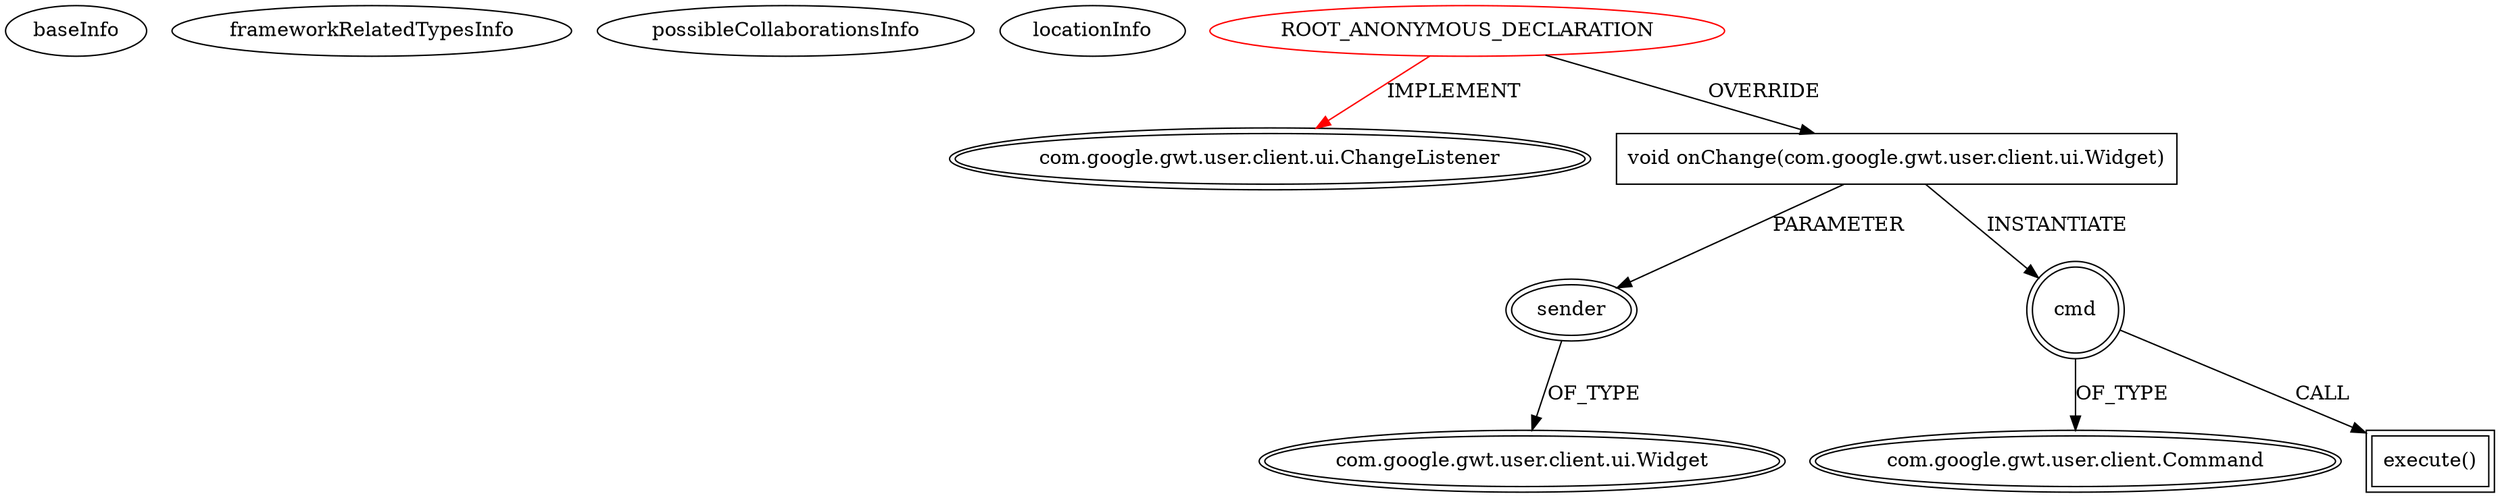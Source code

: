 digraph {
baseInfo[graphId=2976,category="extension_graph",isAnonymous=true,possibleRelation=false]
frameworkRelatedTypesInfo[0="com.google.gwt.user.client.ui.ChangeListener"]
possibleCollaborationsInfo[]
locationInfo[projectName="hmiguellima-ugat",filePath="/hmiguellima-ugat/ugat-master/src/org/ucp/gwt/widgets/CMenu.java",contextSignature="void onLoad()",graphId="2976"]
0[label="ROOT_ANONYMOUS_DECLARATION",vertexType="ROOT_ANONYMOUS_DECLARATION",isFrameworkType=false,color=red]
1[label="com.google.gwt.user.client.ui.ChangeListener",vertexType="FRAMEWORK_INTERFACE_TYPE",isFrameworkType=true,peripheries=2]
5[label="void onChange(com.google.gwt.user.client.ui.Widget)",vertexType="OVERRIDING_METHOD_DECLARATION",isFrameworkType=false,shape=box]
6[label="sender",vertexType="PARAMETER_DECLARATION",isFrameworkType=true,peripheries=2]
7[label="com.google.gwt.user.client.ui.Widget",vertexType="FRAMEWORK_CLASS_TYPE",isFrameworkType=true,peripheries=2]
8[label="cmd",vertexType="VARIABLE_EXPRESION",isFrameworkType=true,peripheries=2,shape=circle]
10[label="com.google.gwt.user.client.Command",vertexType="FRAMEWORK_INTERFACE_TYPE",isFrameworkType=true,peripheries=2]
9[label="execute()",vertexType="INSIDE_CALL",isFrameworkType=true,peripheries=2,shape=box]
0->1[label="IMPLEMENT",color=red]
0->5[label="OVERRIDE"]
6->7[label="OF_TYPE"]
5->6[label="PARAMETER"]
5->8[label="INSTANTIATE"]
8->10[label="OF_TYPE"]
8->9[label="CALL"]
}
